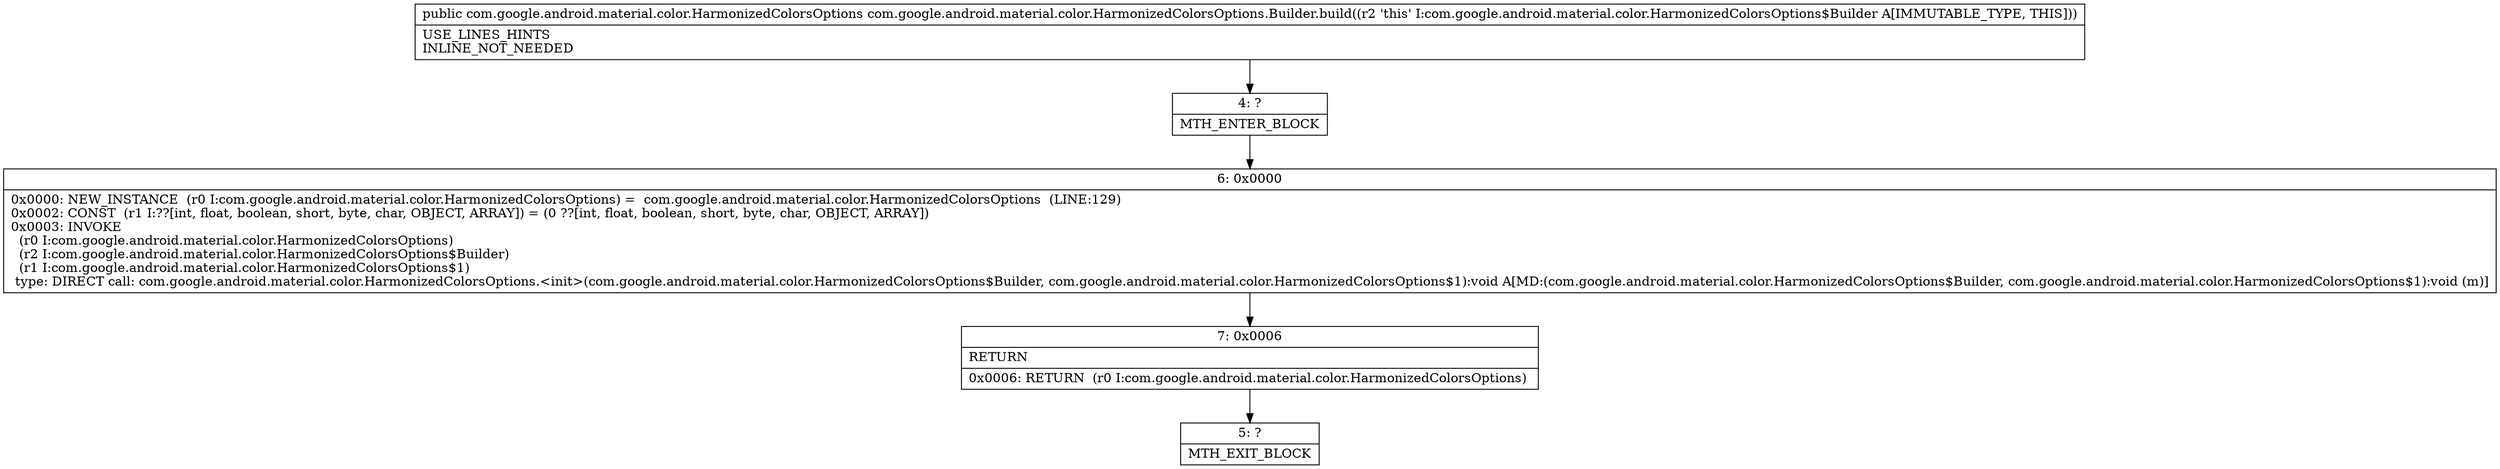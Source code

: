 digraph "CFG forcom.google.android.material.color.HarmonizedColorsOptions.Builder.build()Lcom\/google\/android\/material\/color\/HarmonizedColorsOptions;" {
Node_4 [shape=record,label="{4\:\ ?|MTH_ENTER_BLOCK\l}"];
Node_6 [shape=record,label="{6\:\ 0x0000|0x0000: NEW_INSTANCE  (r0 I:com.google.android.material.color.HarmonizedColorsOptions) =  com.google.android.material.color.HarmonizedColorsOptions  (LINE:129)\l0x0002: CONST  (r1 I:??[int, float, boolean, short, byte, char, OBJECT, ARRAY]) = (0 ??[int, float, boolean, short, byte, char, OBJECT, ARRAY]) \l0x0003: INVOKE  \l  (r0 I:com.google.android.material.color.HarmonizedColorsOptions)\l  (r2 I:com.google.android.material.color.HarmonizedColorsOptions$Builder)\l  (r1 I:com.google.android.material.color.HarmonizedColorsOptions$1)\l type: DIRECT call: com.google.android.material.color.HarmonizedColorsOptions.\<init\>(com.google.android.material.color.HarmonizedColorsOptions$Builder, com.google.android.material.color.HarmonizedColorsOptions$1):void A[MD:(com.google.android.material.color.HarmonizedColorsOptions$Builder, com.google.android.material.color.HarmonizedColorsOptions$1):void (m)]\l}"];
Node_7 [shape=record,label="{7\:\ 0x0006|RETURN\l|0x0006: RETURN  (r0 I:com.google.android.material.color.HarmonizedColorsOptions) \l}"];
Node_5 [shape=record,label="{5\:\ ?|MTH_EXIT_BLOCK\l}"];
MethodNode[shape=record,label="{public com.google.android.material.color.HarmonizedColorsOptions com.google.android.material.color.HarmonizedColorsOptions.Builder.build((r2 'this' I:com.google.android.material.color.HarmonizedColorsOptions$Builder A[IMMUTABLE_TYPE, THIS]))  | USE_LINES_HINTS\lINLINE_NOT_NEEDED\l}"];
MethodNode -> Node_4;Node_4 -> Node_6;
Node_6 -> Node_7;
Node_7 -> Node_5;
}

